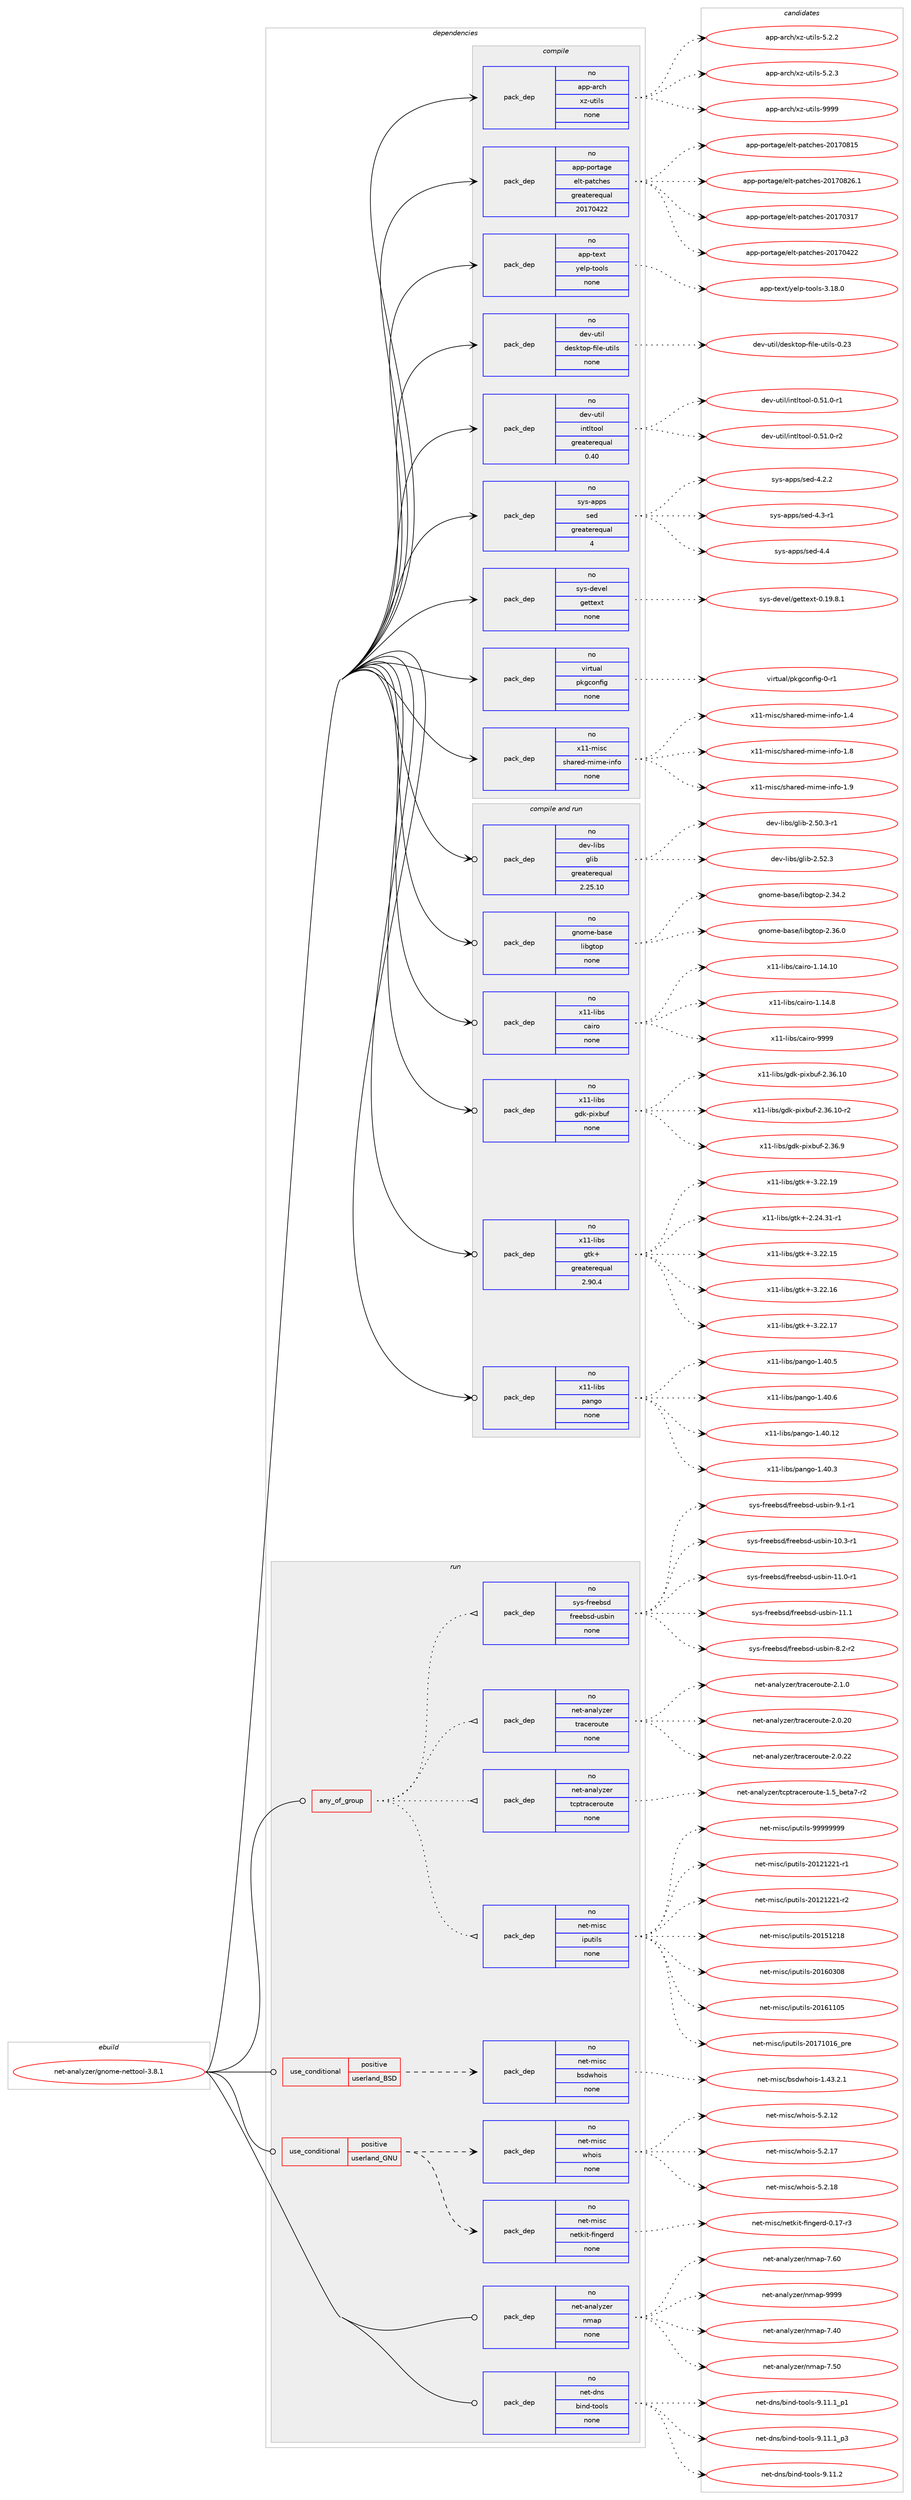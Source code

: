 digraph prolog {

# *************
# Graph options
# *************

newrank=true;
concentrate=true;
compound=true;
graph [rankdir=LR,fontname=Helvetica,fontsize=10,ranksep=1.5];#, ranksep=2.5, nodesep=0.2];
edge  [arrowhead=vee];
node  [fontname=Helvetica,fontsize=10];

# **********
# The ebuild
# **********

subgraph cluster_leftcol {
color=gray;
rank=same;
label=<<i>ebuild</i>>;
id [label="net-analyzer/gnome-nettool-3.8.1", color=red, width=4, href="../net-analyzer/gnome-nettool-3.8.1.svg"];
}

# ****************
# The dependencies
# ****************

subgraph cluster_midcol {
color=gray;
label=<<i>dependencies</i>>;
subgraph cluster_compile {
fillcolor="#eeeeee";
style=filled;
label=<<i>compile</i>>;
subgraph pack294340 {
dependency399388 [label=<<TABLE BORDER="0" CELLBORDER="1" CELLSPACING="0" CELLPADDING="4" WIDTH="220"><TR><TD ROWSPAN="6" CELLPADDING="30">pack_dep</TD></TR><TR><TD WIDTH="110">no</TD></TR><TR><TD>app-arch</TD></TR><TR><TD>xz-utils</TD></TR><TR><TD>none</TD></TR><TR><TD></TD></TR></TABLE>>, shape=none, color=blue];
}
id:e -> dependency399388:w [weight=20,style="solid",arrowhead="vee"];
subgraph pack294341 {
dependency399389 [label=<<TABLE BORDER="0" CELLBORDER="1" CELLSPACING="0" CELLPADDING="4" WIDTH="220"><TR><TD ROWSPAN="6" CELLPADDING="30">pack_dep</TD></TR><TR><TD WIDTH="110">no</TD></TR><TR><TD>app-portage</TD></TR><TR><TD>elt-patches</TD></TR><TR><TD>greaterequal</TD></TR><TR><TD>20170422</TD></TR></TABLE>>, shape=none, color=blue];
}
id:e -> dependency399389:w [weight=20,style="solid",arrowhead="vee"];
subgraph pack294342 {
dependency399390 [label=<<TABLE BORDER="0" CELLBORDER="1" CELLSPACING="0" CELLPADDING="4" WIDTH="220"><TR><TD ROWSPAN="6" CELLPADDING="30">pack_dep</TD></TR><TR><TD WIDTH="110">no</TD></TR><TR><TD>app-text</TD></TR><TR><TD>yelp-tools</TD></TR><TR><TD>none</TD></TR><TR><TD></TD></TR></TABLE>>, shape=none, color=blue];
}
id:e -> dependency399390:w [weight=20,style="solid",arrowhead="vee"];
subgraph pack294343 {
dependency399391 [label=<<TABLE BORDER="0" CELLBORDER="1" CELLSPACING="0" CELLPADDING="4" WIDTH="220"><TR><TD ROWSPAN="6" CELLPADDING="30">pack_dep</TD></TR><TR><TD WIDTH="110">no</TD></TR><TR><TD>dev-util</TD></TR><TR><TD>desktop-file-utils</TD></TR><TR><TD>none</TD></TR><TR><TD></TD></TR></TABLE>>, shape=none, color=blue];
}
id:e -> dependency399391:w [weight=20,style="solid",arrowhead="vee"];
subgraph pack294344 {
dependency399392 [label=<<TABLE BORDER="0" CELLBORDER="1" CELLSPACING="0" CELLPADDING="4" WIDTH="220"><TR><TD ROWSPAN="6" CELLPADDING="30">pack_dep</TD></TR><TR><TD WIDTH="110">no</TD></TR><TR><TD>dev-util</TD></TR><TR><TD>intltool</TD></TR><TR><TD>greaterequal</TD></TR><TR><TD>0.40</TD></TR></TABLE>>, shape=none, color=blue];
}
id:e -> dependency399392:w [weight=20,style="solid",arrowhead="vee"];
subgraph pack294345 {
dependency399393 [label=<<TABLE BORDER="0" CELLBORDER="1" CELLSPACING="0" CELLPADDING="4" WIDTH="220"><TR><TD ROWSPAN="6" CELLPADDING="30">pack_dep</TD></TR><TR><TD WIDTH="110">no</TD></TR><TR><TD>sys-apps</TD></TR><TR><TD>sed</TD></TR><TR><TD>greaterequal</TD></TR><TR><TD>4</TD></TR></TABLE>>, shape=none, color=blue];
}
id:e -> dependency399393:w [weight=20,style="solid",arrowhead="vee"];
subgraph pack294346 {
dependency399394 [label=<<TABLE BORDER="0" CELLBORDER="1" CELLSPACING="0" CELLPADDING="4" WIDTH="220"><TR><TD ROWSPAN="6" CELLPADDING="30">pack_dep</TD></TR><TR><TD WIDTH="110">no</TD></TR><TR><TD>sys-devel</TD></TR><TR><TD>gettext</TD></TR><TR><TD>none</TD></TR><TR><TD></TD></TR></TABLE>>, shape=none, color=blue];
}
id:e -> dependency399394:w [weight=20,style="solid",arrowhead="vee"];
subgraph pack294347 {
dependency399395 [label=<<TABLE BORDER="0" CELLBORDER="1" CELLSPACING="0" CELLPADDING="4" WIDTH="220"><TR><TD ROWSPAN="6" CELLPADDING="30">pack_dep</TD></TR><TR><TD WIDTH="110">no</TD></TR><TR><TD>virtual</TD></TR><TR><TD>pkgconfig</TD></TR><TR><TD>none</TD></TR><TR><TD></TD></TR></TABLE>>, shape=none, color=blue];
}
id:e -> dependency399395:w [weight=20,style="solid",arrowhead="vee"];
subgraph pack294348 {
dependency399396 [label=<<TABLE BORDER="0" CELLBORDER="1" CELLSPACING="0" CELLPADDING="4" WIDTH="220"><TR><TD ROWSPAN="6" CELLPADDING="30">pack_dep</TD></TR><TR><TD WIDTH="110">no</TD></TR><TR><TD>x11-misc</TD></TR><TR><TD>shared-mime-info</TD></TR><TR><TD>none</TD></TR><TR><TD></TD></TR></TABLE>>, shape=none, color=blue];
}
id:e -> dependency399396:w [weight=20,style="solid",arrowhead="vee"];
}
subgraph cluster_compileandrun {
fillcolor="#eeeeee";
style=filled;
label=<<i>compile and run</i>>;
subgraph pack294349 {
dependency399397 [label=<<TABLE BORDER="0" CELLBORDER="1" CELLSPACING="0" CELLPADDING="4" WIDTH="220"><TR><TD ROWSPAN="6" CELLPADDING="30">pack_dep</TD></TR><TR><TD WIDTH="110">no</TD></TR><TR><TD>dev-libs</TD></TR><TR><TD>glib</TD></TR><TR><TD>greaterequal</TD></TR><TR><TD>2.25.10</TD></TR></TABLE>>, shape=none, color=blue];
}
id:e -> dependency399397:w [weight=20,style="solid",arrowhead="odotvee"];
subgraph pack294350 {
dependency399398 [label=<<TABLE BORDER="0" CELLBORDER="1" CELLSPACING="0" CELLPADDING="4" WIDTH="220"><TR><TD ROWSPAN="6" CELLPADDING="30">pack_dep</TD></TR><TR><TD WIDTH="110">no</TD></TR><TR><TD>gnome-base</TD></TR><TR><TD>libgtop</TD></TR><TR><TD>none</TD></TR><TR><TD></TD></TR></TABLE>>, shape=none, color=blue];
}
id:e -> dependency399398:w [weight=20,style="solid",arrowhead="odotvee"];
subgraph pack294351 {
dependency399399 [label=<<TABLE BORDER="0" CELLBORDER="1" CELLSPACING="0" CELLPADDING="4" WIDTH="220"><TR><TD ROWSPAN="6" CELLPADDING="30">pack_dep</TD></TR><TR><TD WIDTH="110">no</TD></TR><TR><TD>x11-libs</TD></TR><TR><TD>cairo</TD></TR><TR><TD>none</TD></TR><TR><TD></TD></TR></TABLE>>, shape=none, color=blue];
}
id:e -> dependency399399:w [weight=20,style="solid",arrowhead="odotvee"];
subgraph pack294352 {
dependency399400 [label=<<TABLE BORDER="0" CELLBORDER="1" CELLSPACING="0" CELLPADDING="4" WIDTH="220"><TR><TD ROWSPAN="6" CELLPADDING="30">pack_dep</TD></TR><TR><TD WIDTH="110">no</TD></TR><TR><TD>x11-libs</TD></TR><TR><TD>gdk-pixbuf</TD></TR><TR><TD>none</TD></TR><TR><TD></TD></TR></TABLE>>, shape=none, color=blue];
}
id:e -> dependency399400:w [weight=20,style="solid",arrowhead="odotvee"];
subgraph pack294353 {
dependency399401 [label=<<TABLE BORDER="0" CELLBORDER="1" CELLSPACING="0" CELLPADDING="4" WIDTH="220"><TR><TD ROWSPAN="6" CELLPADDING="30">pack_dep</TD></TR><TR><TD WIDTH="110">no</TD></TR><TR><TD>x11-libs</TD></TR><TR><TD>gtk+</TD></TR><TR><TD>greaterequal</TD></TR><TR><TD>2.90.4</TD></TR></TABLE>>, shape=none, color=blue];
}
id:e -> dependency399401:w [weight=20,style="solid",arrowhead="odotvee"];
subgraph pack294354 {
dependency399402 [label=<<TABLE BORDER="0" CELLBORDER="1" CELLSPACING="0" CELLPADDING="4" WIDTH="220"><TR><TD ROWSPAN="6" CELLPADDING="30">pack_dep</TD></TR><TR><TD WIDTH="110">no</TD></TR><TR><TD>x11-libs</TD></TR><TR><TD>pango</TD></TR><TR><TD>none</TD></TR><TR><TD></TD></TR></TABLE>>, shape=none, color=blue];
}
id:e -> dependency399402:w [weight=20,style="solid",arrowhead="odotvee"];
}
subgraph cluster_run {
fillcolor="#eeeeee";
style=filled;
label=<<i>run</i>>;
subgraph any6305 {
dependency399403 [label=<<TABLE BORDER="0" CELLBORDER="1" CELLSPACING="0" CELLPADDING="4"><TR><TD CELLPADDING="10">any_of_group</TD></TR></TABLE>>, shape=none, color=red];subgraph pack294355 {
dependency399404 [label=<<TABLE BORDER="0" CELLBORDER="1" CELLSPACING="0" CELLPADDING="4" WIDTH="220"><TR><TD ROWSPAN="6" CELLPADDING="30">pack_dep</TD></TR><TR><TD WIDTH="110">no</TD></TR><TR><TD>net-misc</TD></TR><TR><TD>iputils</TD></TR><TR><TD>none</TD></TR><TR><TD></TD></TR></TABLE>>, shape=none, color=blue];
}
dependency399403:e -> dependency399404:w [weight=20,style="dotted",arrowhead="oinv"];
subgraph pack294356 {
dependency399405 [label=<<TABLE BORDER="0" CELLBORDER="1" CELLSPACING="0" CELLPADDING="4" WIDTH="220"><TR><TD ROWSPAN="6" CELLPADDING="30">pack_dep</TD></TR><TR><TD WIDTH="110">no</TD></TR><TR><TD>net-analyzer</TD></TR><TR><TD>tcptraceroute</TD></TR><TR><TD>none</TD></TR><TR><TD></TD></TR></TABLE>>, shape=none, color=blue];
}
dependency399403:e -> dependency399405:w [weight=20,style="dotted",arrowhead="oinv"];
subgraph pack294357 {
dependency399406 [label=<<TABLE BORDER="0" CELLBORDER="1" CELLSPACING="0" CELLPADDING="4" WIDTH="220"><TR><TD ROWSPAN="6" CELLPADDING="30">pack_dep</TD></TR><TR><TD WIDTH="110">no</TD></TR><TR><TD>net-analyzer</TD></TR><TR><TD>traceroute</TD></TR><TR><TD>none</TD></TR><TR><TD></TD></TR></TABLE>>, shape=none, color=blue];
}
dependency399403:e -> dependency399406:w [weight=20,style="dotted",arrowhead="oinv"];
subgraph pack294358 {
dependency399407 [label=<<TABLE BORDER="0" CELLBORDER="1" CELLSPACING="0" CELLPADDING="4" WIDTH="220"><TR><TD ROWSPAN="6" CELLPADDING="30">pack_dep</TD></TR><TR><TD WIDTH="110">no</TD></TR><TR><TD>sys-freebsd</TD></TR><TR><TD>freebsd-usbin</TD></TR><TR><TD>none</TD></TR><TR><TD></TD></TR></TABLE>>, shape=none, color=blue];
}
dependency399403:e -> dependency399407:w [weight=20,style="dotted",arrowhead="oinv"];
}
id:e -> dependency399403:w [weight=20,style="solid",arrowhead="odot"];
subgraph cond98558 {
dependency399408 [label=<<TABLE BORDER="0" CELLBORDER="1" CELLSPACING="0" CELLPADDING="4"><TR><TD ROWSPAN="3" CELLPADDING="10">use_conditional</TD></TR><TR><TD>positive</TD></TR><TR><TD>userland_BSD</TD></TR></TABLE>>, shape=none, color=red];
subgraph pack294359 {
dependency399409 [label=<<TABLE BORDER="0" CELLBORDER="1" CELLSPACING="0" CELLPADDING="4" WIDTH="220"><TR><TD ROWSPAN="6" CELLPADDING="30">pack_dep</TD></TR><TR><TD WIDTH="110">no</TD></TR><TR><TD>net-misc</TD></TR><TR><TD>bsdwhois</TD></TR><TR><TD>none</TD></TR><TR><TD></TD></TR></TABLE>>, shape=none, color=blue];
}
dependency399408:e -> dependency399409:w [weight=20,style="dashed",arrowhead="vee"];
}
id:e -> dependency399408:w [weight=20,style="solid",arrowhead="odot"];
subgraph cond98559 {
dependency399410 [label=<<TABLE BORDER="0" CELLBORDER="1" CELLSPACING="0" CELLPADDING="4"><TR><TD ROWSPAN="3" CELLPADDING="10">use_conditional</TD></TR><TR><TD>positive</TD></TR><TR><TD>userland_GNU</TD></TR></TABLE>>, shape=none, color=red];
subgraph pack294360 {
dependency399411 [label=<<TABLE BORDER="0" CELLBORDER="1" CELLSPACING="0" CELLPADDING="4" WIDTH="220"><TR><TD ROWSPAN="6" CELLPADDING="30">pack_dep</TD></TR><TR><TD WIDTH="110">no</TD></TR><TR><TD>net-misc</TD></TR><TR><TD>netkit-fingerd</TD></TR><TR><TD>none</TD></TR><TR><TD></TD></TR></TABLE>>, shape=none, color=blue];
}
dependency399410:e -> dependency399411:w [weight=20,style="dashed",arrowhead="vee"];
subgraph pack294361 {
dependency399412 [label=<<TABLE BORDER="0" CELLBORDER="1" CELLSPACING="0" CELLPADDING="4" WIDTH="220"><TR><TD ROWSPAN="6" CELLPADDING="30">pack_dep</TD></TR><TR><TD WIDTH="110">no</TD></TR><TR><TD>net-misc</TD></TR><TR><TD>whois</TD></TR><TR><TD>none</TD></TR><TR><TD></TD></TR></TABLE>>, shape=none, color=blue];
}
dependency399410:e -> dependency399412:w [weight=20,style="dashed",arrowhead="vee"];
}
id:e -> dependency399410:w [weight=20,style="solid",arrowhead="odot"];
subgraph pack294362 {
dependency399413 [label=<<TABLE BORDER="0" CELLBORDER="1" CELLSPACING="0" CELLPADDING="4" WIDTH="220"><TR><TD ROWSPAN="6" CELLPADDING="30">pack_dep</TD></TR><TR><TD WIDTH="110">no</TD></TR><TR><TD>net-analyzer</TD></TR><TR><TD>nmap</TD></TR><TR><TD>none</TD></TR><TR><TD></TD></TR></TABLE>>, shape=none, color=blue];
}
id:e -> dependency399413:w [weight=20,style="solid",arrowhead="odot"];
subgraph pack294363 {
dependency399414 [label=<<TABLE BORDER="0" CELLBORDER="1" CELLSPACING="0" CELLPADDING="4" WIDTH="220"><TR><TD ROWSPAN="6" CELLPADDING="30">pack_dep</TD></TR><TR><TD WIDTH="110">no</TD></TR><TR><TD>net-dns</TD></TR><TR><TD>bind-tools</TD></TR><TR><TD>none</TD></TR><TR><TD></TD></TR></TABLE>>, shape=none, color=blue];
}
id:e -> dependency399414:w [weight=20,style="solid",arrowhead="odot"];
}
}

# **************
# The candidates
# **************

subgraph cluster_choices {
rank=same;
color=gray;
label=<<i>candidates</i>>;

subgraph choice294340 {
color=black;
nodesep=1;
choice971121124597114991044712012245117116105108115455346504650 [label="app-arch/xz-utils-5.2.2", color=red, width=4,href="../app-arch/xz-utils-5.2.2.svg"];
choice971121124597114991044712012245117116105108115455346504651 [label="app-arch/xz-utils-5.2.3", color=red, width=4,href="../app-arch/xz-utils-5.2.3.svg"];
choice9711211245971149910447120122451171161051081154557575757 [label="app-arch/xz-utils-9999", color=red, width=4,href="../app-arch/xz-utils-9999.svg"];
dependency399388:e -> choice971121124597114991044712012245117116105108115455346504650:w [style=dotted,weight="100"];
dependency399388:e -> choice971121124597114991044712012245117116105108115455346504651:w [style=dotted,weight="100"];
dependency399388:e -> choice9711211245971149910447120122451171161051081154557575757:w [style=dotted,weight="100"];
}
subgraph choice294341 {
color=black;
nodesep=1;
choice97112112451121111141169710310147101108116451129711699104101115455048495548514955 [label="app-portage/elt-patches-20170317", color=red, width=4,href="../app-portage/elt-patches-20170317.svg"];
choice97112112451121111141169710310147101108116451129711699104101115455048495548525050 [label="app-portage/elt-patches-20170422", color=red, width=4,href="../app-portage/elt-patches-20170422.svg"];
choice97112112451121111141169710310147101108116451129711699104101115455048495548564953 [label="app-portage/elt-patches-20170815", color=red, width=4,href="../app-portage/elt-patches-20170815.svg"];
choice971121124511211111411697103101471011081164511297116991041011154550484955485650544649 [label="app-portage/elt-patches-20170826.1", color=red, width=4,href="../app-portage/elt-patches-20170826.1.svg"];
dependency399389:e -> choice97112112451121111141169710310147101108116451129711699104101115455048495548514955:w [style=dotted,weight="100"];
dependency399389:e -> choice97112112451121111141169710310147101108116451129711699104101115455048495548525050:w [style=dotted,weight="100"];
dependency399389:e -> choice97112112451121111141169710310147101108116451129711699104101115455048495548564953:w [style=dotted,weight="100"];
dependency399389:e -> choice971121124511211111411697103101471011081164511297116991041011154550484955485650544649:w [style=dotted,weight="100"];
}
subgraph choice294342 {
color=black;
nodesep=1;
choice9711211245116101120116471211011081124511611111110811545514649564648 [label="app-text/yelp-tools-3.18.0", color=red, width=4,href="../app-text/yelp-tools-3.18.0.svg"];
dependency399390:e -> choice9711211245116101120116471211011081124511611111110811545514649564648:w [style=dotted,weight="100"];
}
subgraph choice294343 {
color=black;
nodesep=1;
choice100101118451171161051084710010111510711611111245102105108101451171161051081154548465051 [label="dev-util/desktop-file-utils-0.23", color=red, width=4,href="../dev-util/desktop-file-utils-0.23.svg"];
dependency399391:e -> choice100101118451171161051084710010111510711611111245102105108101451171161051081154548465051:w [style=dotted,weight="100"];
}
subgraph choice294344 {
color=black;
nodesep=1;
choice1001011184511711610510847105110116108116111111108454846534946484511449 [label="dev-util/intltool-0.51.0-r1", color=red, width=4,href="../dev-util/intltool-0.51.0-r1.svg"];
choice1001011184511711610510847105110116108116111111108454846534946484511450 [label="dev-util/intltool-0.51.0-r2", color=red, width=4,href="../dev-util/intltool-0.51.0-r2.svg"];
dependency399392:e -> choice1001011184511711610510847105110116108116111111108454846534946484511449:w [style=dotted,weight="100"];
dependency399392:e -> choice1001011184511711610510847105110116108116111111108454846534946484511450:w [style=dotted,weight="100"];
}
subgraph choice294345 {
color=black;
nodesep=1;
choice115121115459711211211547115101100455246504650 [label="sys-apps/sed-4.2.2", color=red, width=4,href="../sys-apps/sed-4.2.2.svg"];
choice115121115459711211211547115101100455246514511449 [label="sys-apps/sed-4.3-r1", color=red, width=4,href="../sys-apps/sed-4.3-r1.svg"];
choice11512111545971121121154711510110045524652 [label="sys-apps/sed-4.4", color=red, width=4,href="../sys-apps/sed-4.4.svg"];
dependency399393:e -> choice115121115459711211211547115101100455246504650:w [style=dotted,weight="100"];
dependency399393:e -> choice115121115459711211211547115101100455246514511449:w [style=dotted,weight="100"];
dependency399393:e -> choice11512111545971121121154711510110045524652:w [style=dotted,weight="100"];
}
subgraph choice294346 {
color=black;
nodesep=1;
choice1151211154510010111810110847103101116116101120116454846495746564649 [label="sys-devel/gettext-0.19.8.1", color=red, width=4,href="../sys-devel/gettext-0.19.8.1.svg"];
dependency399394:e -> choice1151211154510010111810110847103101116116101120116454846495746564649:w [style=dotted,weight="100"];
}
subgraph choice294347 {
color=black;
nodesep=1;
choice11810511411611797108471121071039911111010210510345484511449 [label="virtual/pkgconfig-0-r1", color=red, width=4,href="../virtual/pkgconfig-0-r1.svg"];
dependency399395:e -> choice11810511411611797108471121071039911111010210510345484511449:w [style=dotted,weight="100"];
}
subgraph choice294348 {
color=black;
nodesep=1;
choice120494945109105115994711510497114101100451091051091014510511010211145494652 [label="x11-misc/shared-mime-info-1.4", color=red, width=4,href="../x11-misc/shared-mime-info-1.4.svg"];
choice120494945109105115994711510497114101100451091051091014510511010211145494656 [label="x11-misc/shared-mime-info-1.8", color=red, width=4,href="../x11-misc/shared-mime-info-1.8.svg"];
choice120494945109105115994711510497114101100451091051091014510511010211145494657 [label="x11-misc/shared-mime-info-1.9", color=red, width=4,href="../x11-misc/shared-mime-info-1.9.svg"];
dependency399396:e -> choice120494945109105115994711510497114101100451091051091014510511010211145494652:w [style=dotted,weight="100"];
dependency399396:e -> choice120494945109105115994711510497114101100451091051091014510511010211145494656:w [style=dotted,weight="100"];
dependency399396:e -> choice120494945109105115994711510497114101100451091051091014510511010211145494657:w [style=dotted,weight="100"];
}
subgraph choice294349 {
color=black;
nodesep=1;
choice10010111845108105981154710310810598455046534846514511449 [label="dev-libs/glib-2.50.3-r1", color=red, width=4,href="../dev-libs/glib-2.50.3-r1.svg"];
choice1001011184510810598115471031081059845504653504651 [label="dev-libs/glib-2.52.3", color=red, width=4,href="../dev-libs/glib-2.52.3.svg"];
dependency399397:e -> choice10010111845108105981154710310810598455046534846514511449:w [style=dotted,weight="100"];
dependency399397:e -> choice1001011184510810598115471031081059845504653504651:w [style=dotted,weight="100"];
}
subgraph choice294350 {
color=black;
nodesep=1;
choice103110111109101459897115101471081059810311611111245504651524650 [label="gnome-base/libgtop-2.34.2", color=red, width=4,href="../gnome-base/libgtop-2.34.2.svg"];
choice103110111109101459897115101471081059810311611111245504651544648 [label="gnome-base/libgtop-2.36.0", color=red, width=4,href="../gnome-base/libgtop-2.36.0.svg"];
dependency399398:e -> choice103110111109101459897115101471081059810311611111245504651524650:w [style=dotted,weight="100"];
dependency399398:e -> choice103110111109101459897115101471081059810311611111245504651544648:w [style=dotted,weight="100"];
}
subgraph choice294351 {
color=black;
nodesep=1;
choice120494945108105981154799971051141114549464952464948 [label="x11-libs/cairo-1.14.10", color=red, width=4,href="../x11-libs/cairo-1.14.10.svg"];
choice1204949451081059811547999710511411145494649524656 [label="x11-libs/cairo-1.14.8", color=red, width=4,href="../x11-libs/cairo-1.14.8.svg"];
choice120494945108105981154799971051141114557575757 [label="x11-libs/cairo-9999", color=red, width=4,href="../x11-libs/cairo-9999.svg"];
dependency399399:e -> choice120494945108105981154799971051141114549464952464948:w [style=dotted,weight="100"];
dependency399399:e -> choice1204949451081059811547999710511411145494649524656:w [style=dotted,weight="100"];
dependency399399:e -> choice120494945108105981154799971051141114557575757:w [style=dotted,weight="100"];
}
subgraph choice294352 {
color=black;
nodesep=1;
choice120494945108105981154710310010745112105120981171024550465154464948 [label="x11-libs/gdk-pixbuf-2.36.10", color=red, width=4,href="../x11-libs/gdk-pixbuf-2.36.10.svg"];
choice1204949451081059811547103100107451121051209811710245504651544649484511450 [label="x11-libs/gdk-pixbuf-2.36.10-r2", color=red, width=4,href="../x11-libs/gdk-pixbuf-2.36.10-r2.svg"];
choice1204949451081059811547103100107451121051209811710245504651544657 [label="x11-libs/gdk-pixbuf-2.36.9", color=red, width=4,href="../x11-libs/gdk-pixbuf-2.36.9.svg"];
dependency399400:e -> choice120494945108105981154710310010745112105120981171024550465154464948:w [style=dotted,weight="100"];
dependency399400:e -> choice1204949451081059811547103100107451121051209811710245504651544649484511450:w [style=dotted,weight="100"];
dependency399400:e -> choice1204949451081059811547103100107451121051209811710245504651544657:w [style=dotted,weight="100"];
}
subgraph choice294353 {
color=black;
nodesep=1;
choice12049494510810598115471031161074345504650524651494511449 [label="x11-libs/gtk+-2.24.31-r1", color=red, width=4,href="../x11-libs/gtk+-2.24.31-r1.svg"];
choice1204949451081059811547103116107434551465050464953 [label="x11-libs/gtk+-3.22.15", color=red, width=4,href="../x11-libs/gtk+-3.22.15.svg"];
choice1204949451081059811547103116107434551465050464954 [label="x11-libs/gtk+-3.22.16", color=red, width=4,href="../x11-libs/gtk+-3.22.16.svg"];
choice1204949451081059811547103116107434551465050464955 [label="x11-libs/gtk+-3.22.17", color=red, width=4,href="../x11-libs/gtk+-3.22.17.svg"];
choice1204949451081059811547103116107434551465050464957 [label="x11-libs/gtk+-3.22.19", color=red, width=4,href="../x11-libs/gtk+-3.22.19.svg"];
dependency399401:e -> choice12049494510810598115471031161074345504650524651494511449:w [style=dotted,weight="100"];
dependency399401:e -> choice1204949451081059811547103116107434551465050464953:w [style=dotted,weight="100"];
dependency399401:e -> choice1204949451081059811547103116107434551465050464954:w [style=dotted,weight="100"];
dependency399401:e -> choice1204949451081059811547103116107434551465050464955:w [style=dotted,weight="100"];
dependency399401:e -> choice1204949451081059811547103116107434551465050464957:w [style=dotted,weight="100"];
}
subgraph choice294354 {
color=black;
nodesep=1;
choice1204949451081059811547112971101031114549465248464950 [label="x11-libs/pango-1.40.12", color=red, width=4,href="../x11-libs/pango-1.40.12.svg"];
choice12049494510810598115471129711010311145494652484651 [label="x11-libs/pango-1.40.3", color=red, width=4,href="../x11-libs/pango-1.40.3.svg"];
choice12049494510810598115471129711010311145494652484653 [label="x11-libs/pango-1.40.5", color=red, width=4,href="../x11-libs/pango-1.40.5.svg"];
choice12049494510810598115471129711010311145494652484654 [label="x11-libs/pango-1.40.6", color=red, width=4,href="../x11-libs/pango-1.40.6.svg"];
dependency399402:e -> choice1204949451081059811547112971101031114549465248464950:w [style=dotted,weight="100"];
dependency399402:e -> choice12049494510810598115471129711010311145494652484651:w [style=dotted,weight="100"];
dependency399402:e -> choice12049494510810598115471129711010311145494652484653:w [style=dotted,weight="100"];
dependency399402:e -> choice12049494510810598115471129711010311145494652484654:w [style=dotted,weight="100"];
}
subgraph choice294355 {
color=black;
nodesep=1;
choice1101011164510910511599471051121171161051081154550484950495050494511449 [label="net-misc/iputils-20121221-r1", color=red, width=4,href="../net-misc/iputils-20121221-r1.svg"];
choice1101011164510910511599471051121171161051081154550484950495050494511450 [label="net-misc/iputils-20121221-r2", color=red, width=4,href="../net-misc/iputils-20121221-r2.svg"];
choice110101116451091051159947105112117116105108115455048495349504956 [label="net-misc/iputils-20151218", color=red, width=4,href="../net-misc/iputils-20151218.svg"];
choice110101116451091051159947105112117116105108115455048495448514856 [label="net-misc/iputils-20160308", color=red, width=4,href="../net-misc/iputils-20160308.svg"];
choice110101116451091051159947105112117116105108115455048495449494853 [label="net-misc/iputils-20161105", color=red, width=4,href="../net-misc/iputils-20161105.svg"];
choice11010111645109105115994710511211711610510811545504849554948495495112114101 [label="net-misc/iputils-20171016_pre", color=red, width=4,href="../net-misc/iputils-20171016_pre.svg"];
choice110101116451091051159947105112117116105108115455757575757575757 [label="net-misc/iputils-99999999", color=red, width=4,href="../net-misc/iputils-99999999.svg"];
dependency399404:e -> choice1101011164510910511599471051121171161051081154550484950495050494511449:w [style=dotted,weight="100"];
dependency399404:e -> choice1101011164510910511599471051121171161051081154550484950495050494511450:w [style=dotted,weight="100"];
dependency399404:e -> choice110101116451091051159947105112117116105108115455048495349504956:w [style=dotted,weight="100"];
dependency399404:e -> choice110101116451091051159947105112117116105108115455048495448514856:w [style=dotted,weight="100"];
dependency399404:e -> choice110101116451091051159947105112117116105108115455048495449494853:w [style=dotted,weight="100"];
dependency399404:e -> choice11010111645109105115994710511211711610510811545504849554948495495112114101:w [style=dotted,weight="100"];
dependency399404:e -> choice110101116451091051159947105112117116105108115455757575757575757:w [style=dotted,weight="100"];
}
subgraph choice294356 {
color=black;
nodesep=1;
choice1101011164597110971081211221011144711699112116114979910111411111711610145494653959810111697554511450 [label="net-analyzer/tcptraceroute-1.5_beta7-r2", color=red, width=4,href="../net-analyzer/tcptraceroute-1.5_beta7-r2.svg"];
dependency399405:e -> choice1101011164597110971081211221011144711699112116114979910111411111711610145494653959810111697554511450:w [style=dotted,weight="100"];
}
subgraph choice294357 {
color=black;
nodesep=1;
choice11010111645971109710812112210111447116114979910111411111711610145504648465048 [label="net-analyzer/traceroute-2.0.20", color=red, width=4,href="../net-analyzer/traceroute-2.0.20.svg"];
choice11010111645971109710812112210111447116114979910111411111711610145504648465050 [label="net-analyzer/traceroute-2.0.22", color=red, width=4,href="../net-analyzer/traceroute-2.0.22.svg"];
choice110101116459711097108121122101114471161149799101114111117116101455046494648 [label="net-analyzer/traceroute-2.1.0", color=red, width=4,href="../net-analyzer/traceroute-2.1.0.svg"];
dependency399406:e -> choice11010111645971109710812112210111447116114979910111411111711610145504648465048:w [style=dotted,weight="100"];
dependency399406:e -> choice11010111645971109710812112210111447116114979910111411111711610145504648465050:w [style=dotted,weight="100"];
dependency399406:e -> choice110101116459711097108121122101114471161149799101114111117116101455046494648:w [style=dotted,weight="100"];
}
subgraph choice294358 {
color=black;
nodesep=1;
choice11512111545102114101101981151004710211410110198115100451171159810511045494846514511449 [label="sys-freebsd/freebsd-usbin-10.3-r1", color=red, width=4,href="../sys-freebsd/freebsd-usbin-10.3-r1.svg"];
choice11512111545102114101101981151004710211410110198115100451171159810511045494946484511449 [label="sys-freebsd/freebsd-usbin-11.0-r1", color=red, width=4,href="../sys-freebsd/freebsd-usbin-11.0-r1.svg"];
choice1151211154510211410110198115100471021141011019811510045117115981051104549494649 [label="sys-freebsd/freebsd-usbin-11.1", color=red, width=4,href="../sys-freebsd/freebsd-usbin-11.1.svg"];
choice115121115451021141011019811510047102114101101981151004511711598105110455646504511450 [label="sys-freebsd/freebsd-usbin-8.2-r2", color=red, width=4,href="../sys-freebsd/freebsd-usbin-8.2-r2.svg"];
choice115121115451021141011019811510047102114101101981151004511711598105110455746494511449 [label="sys-freebsd/freebsd-usbin-9.1-r1", color=red, width=4,href="../sys-freebsd/freebsd-usbin-9.1-r1.svg"];
dependency399407:e -> choice11512111545102114101101981151004710211410110198115100451171159810511045494846514511449:w [style=dotted,weight="100"];
dependency399407:e -> choice11512111545102114101101981151004710211410110198115100451171159810511045494946484511449:w [style=dotted,weight="100"];
dependency399407:e -> choice1151211154510211410110198115100471021141011019811510045117115981051104549494649:w [style=dotted,weight="100"];
dependency399407:e -> choice115121115451021141011019811510047102114101101981151004511711598105110455646504511450:w [style=dotted,weight="100"];
dependency399407:e -> choice115121115451021141011019811510047102114101101981151004511711598105110455746494511449:w [style=dotted,weight="100"];
}
subgraph choice294359 {
color=black;
nodesep=1;
choice11010111645109105115994798115100119104111105115454946525146504649 [label="net-misc/bsdwhois-1.43.2.1", color=red, width=4,href="../net-misc/bsdwhois-1.43.2.1.svg"];
dependency399409:e -> choice11010111645109105115994798115100119104111105115454946525146504649:w [style=dotted,weight="100"];
}
subgraph choice294360 {
color=black;
nodesep=1;
choice1101011164510910511599471101011161071051164510210511010310111410045484649554511451 [label="net-misc/netkit-fingerd-0.17-r3", color=red, width=4,href="../net-misc/netkit-fingerd-0.17-r3.svg"];
dependency399411:e -> choice1101011164510910511599471101011161071051164510210511010310111410045484649554511451:w [style=dotted,weight="100"];
}
subgraph choice294361 {
color=black;
nodesep=1;
choice11010111645109105115994711910411110511545534650464950 [label="net-misc/whois-5.2.12", color=red, width=4,href="../net-misc/whois-5.2.12.svg"];
choice11010111645109105115994711910411110511545534650464955 [label="net-misc/whois-5.2.17", color=red, width=4,href="../net-misc/whois-5.2.17.svg"];
choice11010111645109105115994711910411110511545534650464956 [label="net-misc/whois-5.2.18", color=red, width=4,href="../net-misc/whois-5.2.18.svg"];
dependency399412:e -> choice11010111645109105115994711910411110511545534650464950:w [style=dotted,weight="100"];
dependency399412:e -> choice11010111645109105115994711910411110511545534650464955:w [style=dotted,weight="100"];
dependency399412:e -> choice11010111645109105115994711910411110511545534650464956:w [style=dotted,weight="100"];
}
subgraph choice294362 {
color=black;
nodesep=1;
choice11010111645971109710812112210111447110109971124555465248 [label="net-analyzer/nmap-7.40", color=red, width=4,href="../net-analyzer/nmap-7.40.svg"];
choice11010111645971109710812112210111447110109971124555465348 [label="net-analyzer/nmap-7.50", color=red, width=4,href="../net-analyzer/nmap-7.50.svg"];
choice11010111645971109710812112210111447110109971124555465448 [label="net-analyzer/nmap-7.60", color=red, width=4,href="../net-analyzer/nmap-7.60.svg"];
choice11010111645971109710812112210111447110109971124557575757 [label="net-analyzer/nmap-9999", color=red, width=4,href="../net-analyzer/nmap-9999.svg"];
dependency399413:e -> choice11010111645971109710812112210111447110109971124555465248:w [style=dotted,weight="100"];
dependency399413:e -> choice11010111645971109710812112210111447110109971124555465348:w [style=dotted,weight="100"];
dependency399413:e -> choice11010111645971109710812112210111447110109971124555465448:w [style=dotted,weight="100"];
dependency399413:e -> choice11010111645971109710812112210111447110109971124557575757:w [style=dotted,weight="100"];
}
subgraph choice294363 {
color=black;
nodesep=1;
choice11010111645100110115479810511010045116111111108115455746494946499511249 [label="net-dns/bind-tools-9.11.1_p1", color=red, width=4,href="../net-dns/bind-tools-9.11.1_p1.svg"];
choice11010111645100110115479810511010045116111111108115455746494946499511251 [label="net-dns/bind-tools-9.11.1_p3", color=red, width=4,href="../net-dns/bind-tools-9.11.1_p3.svg"];
choice1101011164510011011547981051101004511611111110811545574649494650 [label="net-dns/bind-tools-9.11.2", color=red, width=4,href="../net-dns/bind-tools-9.11.2.svg"];
dependency399414:e -> choice11010111645100110115479810511010045116111111108115455746494946499511249:w [style=dotted,weight="100"];
dependency399414:e -> choice11010111645100110115479810511010045116111111108115455746494946499511251:w [style=dotted,weight="100"];
dependency399414:e -> choice1101011164510011011547981051101004511611111110811545574649494650:w [style=dotted,weight="100"];
}
}

}
